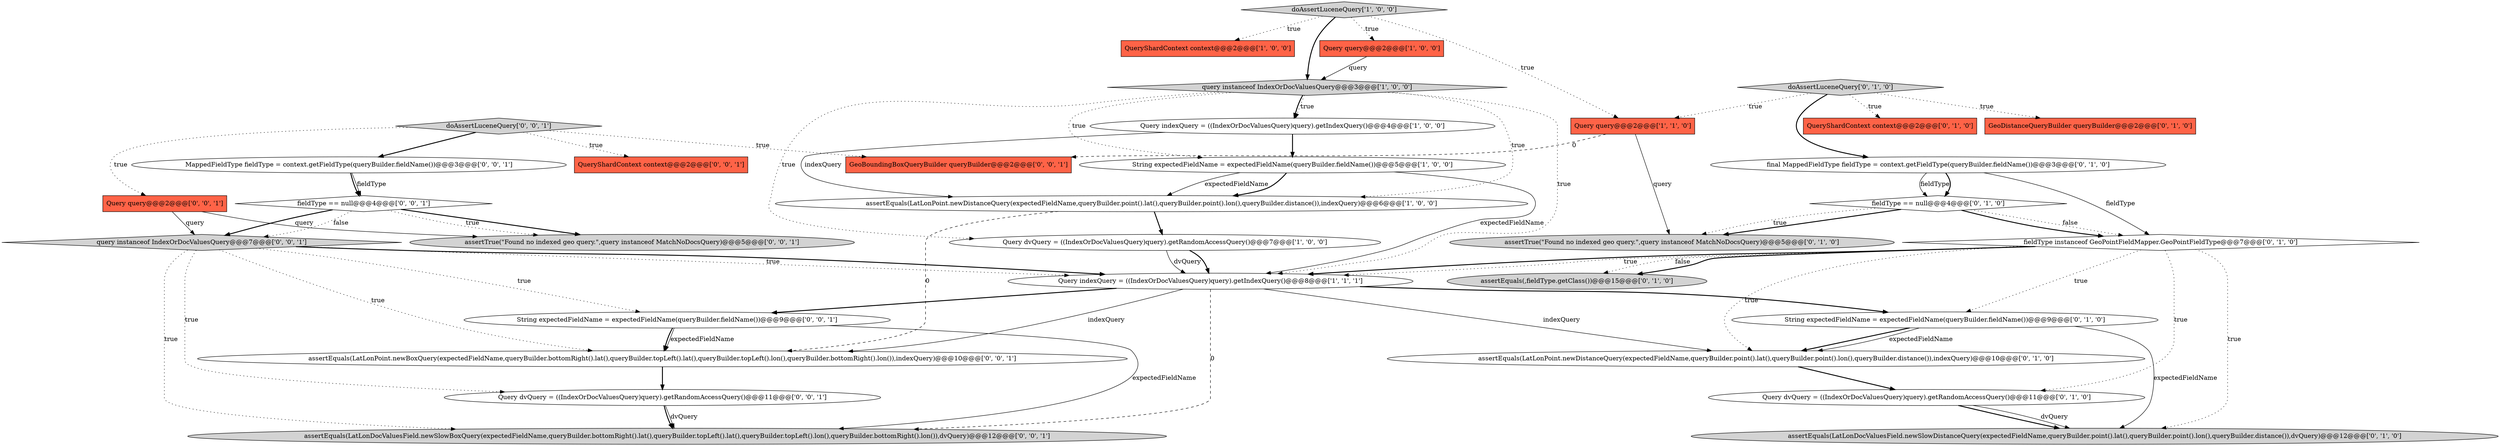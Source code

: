 digraph {
28 [style = filled, label = "QueryShardContext context@@@2@@@['0', '0', '1']", fillcolor = tomato, shape = box image = "AAA0AAABBB3BBB"];
7 [style = filled, label = "Query dvQuery = ((IndexOrDocValuesQuery)query).getRandomAccessQuery()@@@7@@@['1', '0', '0']", fillcolor = white, shape = ellipse image = "AAA0AAABBB1BBB"];
2 [style = filled, label = "Query indexQuery = ((IndexOrDocValuesQuery)query).getIndexQuery()@@@8@@@['1', '1', '1']", fillcolor = white, shape = ellipse image = "AAA0AAABBB1BBB"];
30 [style = filled, label = "String expectedFieldName = expectedFieldName(queryBuilder.fieldName())@@@9@@@['0', '0', '1']", fillcolor = white, shape = ellipse image = "AAA0AAABBB3BBB"];
9 [style = filled, label = "String expectedFieldName = expectedFieldName(queryBuilder.fieldName())@@@5@@@['1', '0', '0']", fillcolor = white, shape = ellipse image = "AAA0AAABBB1BBB"];
22 [style = filled, label = "fieldType == null@@@4@@@['0', '0', '1']", fillcolor = white, shape = diamond image = "AAA0AAABBB3BBB"];
17 [style = filled, label = "final MappedFieldType fieldType = context.getFieldType(queryBuilder.fieldName())@@@3@@@['0', '1', '0']", fillcolor = white, shape = ellipse image = "AAA0AAABBB2BBB"];
20 [style = filled, label = "QueryShardContext context@@@2@@@['0', '1', '0']", fillcolor = tomato, shape = box image = "AAA0AAABBB2BBB"];
33 [style = filled, label = "query instanceof IndexOrDocValuesQuery@@@7@@@['0', '0', '1']", fillcolor = lightgray, shape = diamond image = "AAA0AAABBB3BBB"];
11 [style = filled, label = "String expectedFieldName = expectedFieldName(queryBuilder.fieldName())@@@9@@@['0', '1', '0']", fillcolor = white, shape = ellipse image = "AAA0AAABBB2BBB"];
25 [style = filled, label = "Query query@@@2@@@['0', '0', '1']", fillcolor = tomato, shape = box image = "AAA0AAABBB3BBB"];
13 [style = filled, label = "assertEquals(LatLonDocValuesField.newSlowDistanceQuery(expectedFieldName,queryBuilder.point().lat(),queryBuilder.point().lon(),queryBuilder.distance()),dvQuery)@@@12@@@['0', '1', '0']", fillcolor = lightgray, shape = ellipse image = "AAA0AAABBB2BBB"];
31 [style = filled, label = "assertEquals(LatLonDocValuesField.newSlowBoxQuery(expectedFieldName,queryBuilder.bottomRight().lat(),queryBuilder.topLeft().lat(),queryBuilder.topLeft().lon(),queryBuilder.bottomRight().lon()),dvQuery)@@@12@@@['0', '0', '1']", fillcolor = lightgray, shape = ellipse image = "AAA0AAABBB3BBB"];
3 [style = filled, label = "QueryShardContext context@@@2@@@['1', '0', '0']", fillcolor = tomato, shape = box image = "AAA0AAABBB1BBB"];
32 [style = filled, label = "GeoBoundingBoxQueryBuilder queryBuilder@@@2@@@['0', '0', '1']", fillcolor = tomato, shape = box image = "AAA0AAABBB3BBB"];
8 [style = filled, label = "query instanceof IndexOrDocValuesQuery@@@3@@@['1', '0', '0']", fillcolor = lightgray, shape = diamond image = "AAA0AAABBB1BBB"];
27 [style = filled, label = "MappedFieldType fieldType = context.getFieldType(queryBuilder.fieldName())@@@3@@@['0', '0', '1']", fillcolor = white, shape = ellipse image = "AAA0AAABBB3BBB"];
4 [style = filled, label = "doAssertLuceneQuery['1', '0', '0']", fillcolor = lightgray, shape = diamond image = "AAA0AAABBB1BBB"];
23 [style = filled, label = "assertEquals(LatLonPoint.newBoxQuery(expectedFieldName,queryBuilder.bottomRight().lat(),queryBuilder.topLeft().lat(),queryBuilder.topLeft().lon(),queryBuilder.bottomRight().lon()),indexQuery)@@@10@@@['0', '0', '1']", fillcolor = white, shape = ellipse image = "AAA0AAABBB3BBB"];
5 [style = filled, label = "Query indexQuery = ((IndexOrDocValuesQuery)query).getIndexQuery()@@@4@@@['1', '0', '0']", fillcolor = white, shape = ellipse image = "AAA0AAABBB1BBB"];
18 [style = filled, label = "fieldType == null@@@4@@@['0', '1', '0']", fillcolor = white, shape = diamond image = "AAA1AAABBB2BBB"];
15 [style = filled, label = "fieldType instanceof GeoPointFieldMapper.GeoPointFieldType@@@7@@@['0', '1', '0']", fillcolor = white, shape = diamond image = "AAA1AAABBB2BBB"];
29 [style = filled, label = "doAssertLuceneQuery['0', '0', '1']", fillcolor = lightgray, shape = diamond image = "AAA0AAABBB3BBB"];
19 [style = filled, label = "GeoDistanceQueryBuilder queryBuilder@@@2@@@['0', '1', '0']", fillcolor = tomato, shape = box image = "AAA0AAABBB2BBB"];
14 [style = filled, label = "Query dvQuery = ((IndexOrDocValuesQuery)query).getRandomAccessQuery()@@@11@@@['0', '1', '0']", fillcolor = white, shape = ellipse image = "AAA0AAABBB2BBB"];
10 [style = filled, label = "assertTrue(\"Found no indexed geo query.\",query instanceof MatchNoDocsQuery)@@@5@@@['0', '1', '0']", fillcolor = lightgray, shape = ellipse image = "AAA1AAABBB2BBB"];
6 [style = filled, label = "Query query@@@2@@@['1', '1', '0']", fillcolor = tomato, shape = box image = "AAA0AAABBB1BBB"];
0 [style = filled, label = "Query query@@@2@@@['1', '0', '0']", fillcolor = tomato, shape = box image = "AAA0AAABBB1BBB"];
24 [style = filled, label = "Query dvQuery = ((IndexOrDocValuesQuery)query).getRandomAccessQuery()@@@11@@@['0', '0', '1']", fillcolor = white, shape = ellipse image = "AAA0AAABBB3BBB"];
16 [style = filled, label = "assertEquals(,fieldType.getClass())@@@15@@@['0', '1', '0']", fillcolor = lightgray, shape = ellipse image = "AAA1AAABBB2BBB"];
21 [style = filled, label = "doAssertLuceneQuery['0', '1', '0']", fillcolor = lightgray, shape = diamond image = "AAA0AAABBB2BBB"];
12 [style = filled, label = "assertEquals(LatLonPoint.newDistanceQuery(expectedFieldName,queryBuilder.point().lat(),queryBuilder.point().lon(),queryBuilder.distance()),indexQuery)@@@10@@@['0', '1', '0']", fillcolor = white, shape = ellipse image = "AAA0AAABBB2BBB"];
1 [style = filled, label = "assertEquals(LatLonPoint.newDistanceQuery(expectedFieldName,queryBuilder.point().lat(),queryBuilder.point().lon(),queryBuilder.distance()),indexQuery)@@@6@@@['1', '0', '0']", fillcolor = white, shape = ellipse image = "AAA0AAABBB1BBB"];
26 [style = filled, label = "assertTrue(\"Found no indexed geo query.\",query instanceof MatchNoDocsQuery)@@@5@@@['0', '0', '1']", fillcolor = lightgray, shape = ellipse image = "AAA0AAABBB3BBB"];
7->2 [style = solid, label="dvQuery"];
17->18 [style = solid, label="fieldType"];
27->22 [style = solid, label="fieldType"];
1->23 [style = dashed, label="0"];
29->27 [style = bold, label=""];
29->32 [style = dotted, label="true"];
11->12 [style = bold, label=""];
15->13 [style = dotted, label="true"];
33->2 [style = dotted, label="true"];
11->13 [style = solid, label="expectedFieldName"];
25->26 [style = solid, label="query"];
4->3 [style = dotted, label="true"];
8->5 [style = bold, label=""];
6->10 [style = solid, label="query"];
23->24 [style = bold, label=""];
17->18 [style = bold, label=""];
2->11 [style = bold, label=""];
12->14 [style = bold, label=""];
22->33 [style = bold, label=""];
6->32 [style = dashed, label="0"];
21->17 [style = bold, label=""];
9->1 [style = solid, label="expectedFieldName"];
33->24 [style = dotted, label="true"];
14->13 [style = bold, label=""];
15->11 [style = dotted, label="true"];
8->2 [style = dotted, label="true"];
4->8 [style = bold, label=""];
2->23 [style = solid, label="indexQuery"];
5->9 [style = bold, label=""];
8->7 [style = dotted, label="true"];
4->0 [style = dotted, label="true"];
15->16 [style = dotted, label="false"];
0->8 [style = solid, label="query"];
30->31 [style = solid, label="expectedFieldName"];
30->23 [style = solid, label="expectedFieldName"];
15->12 [style = dotted, label="true"];
21->20 [style = dotted, label="true"];
33->31 [style = dotted, label="true"];
7->2 [style = bold, label=""];
15->2 [style = bold, label=""];
27->22 [style = bold, label=""];
33->2 [style = bold, label=""];
33->30 [style = dotted, label="true"];
2->31 [style = dashed, label="0"];
18->15 [style = dotted, label="false"];
22->33 [style = dotted, label="false"];
22->26 [style = bold, label=""];
24->31 [style = bold, label=""];
9->2 [style = solid, label="expectedFieldName"];
15->2 [style = dotted, label="true"];
30->23 [style = bold, label=""];
18->10 [style = bold, label=""];
18->15 [style = bold, label=""];
25->33 [style = solid, label="query"];
24->31 [style = solid, label="dvQuery"];
15->16 [style = bold, label=""];
21->19 [style = dotted, label="true"];
5->1 [style = solid, label="indexQuery"];
2->30 [style = bold, label=""];
8->5 [style = dotted, label="true"];
2->12 [style = solid, label="indexQuery"];
18->10 [style = dotted, label="true"];
21->6 [style = dotted, label="true"];
29->25 [style = dotted, label="true"];
1->7 [style = bold, label=""];
15->14 [style = dotted, label="true"];
4->6 [style = dotted, label="true"];
29->28 [style = dotted, label="true"];
17->15 [style = solid, label="fieldType"];
8->1 [style = dotted, label="true"];
9->1 [style = bold, label=""];
11->12 [style = solid, label="expectedFieldName"];
33->23 [style = dotted, label="true"];
14->13 [style = solid, label="dvQuery"];
22->26 [style = dotted, label="true"];
8->9 [style = dotted, label="true"];
}
